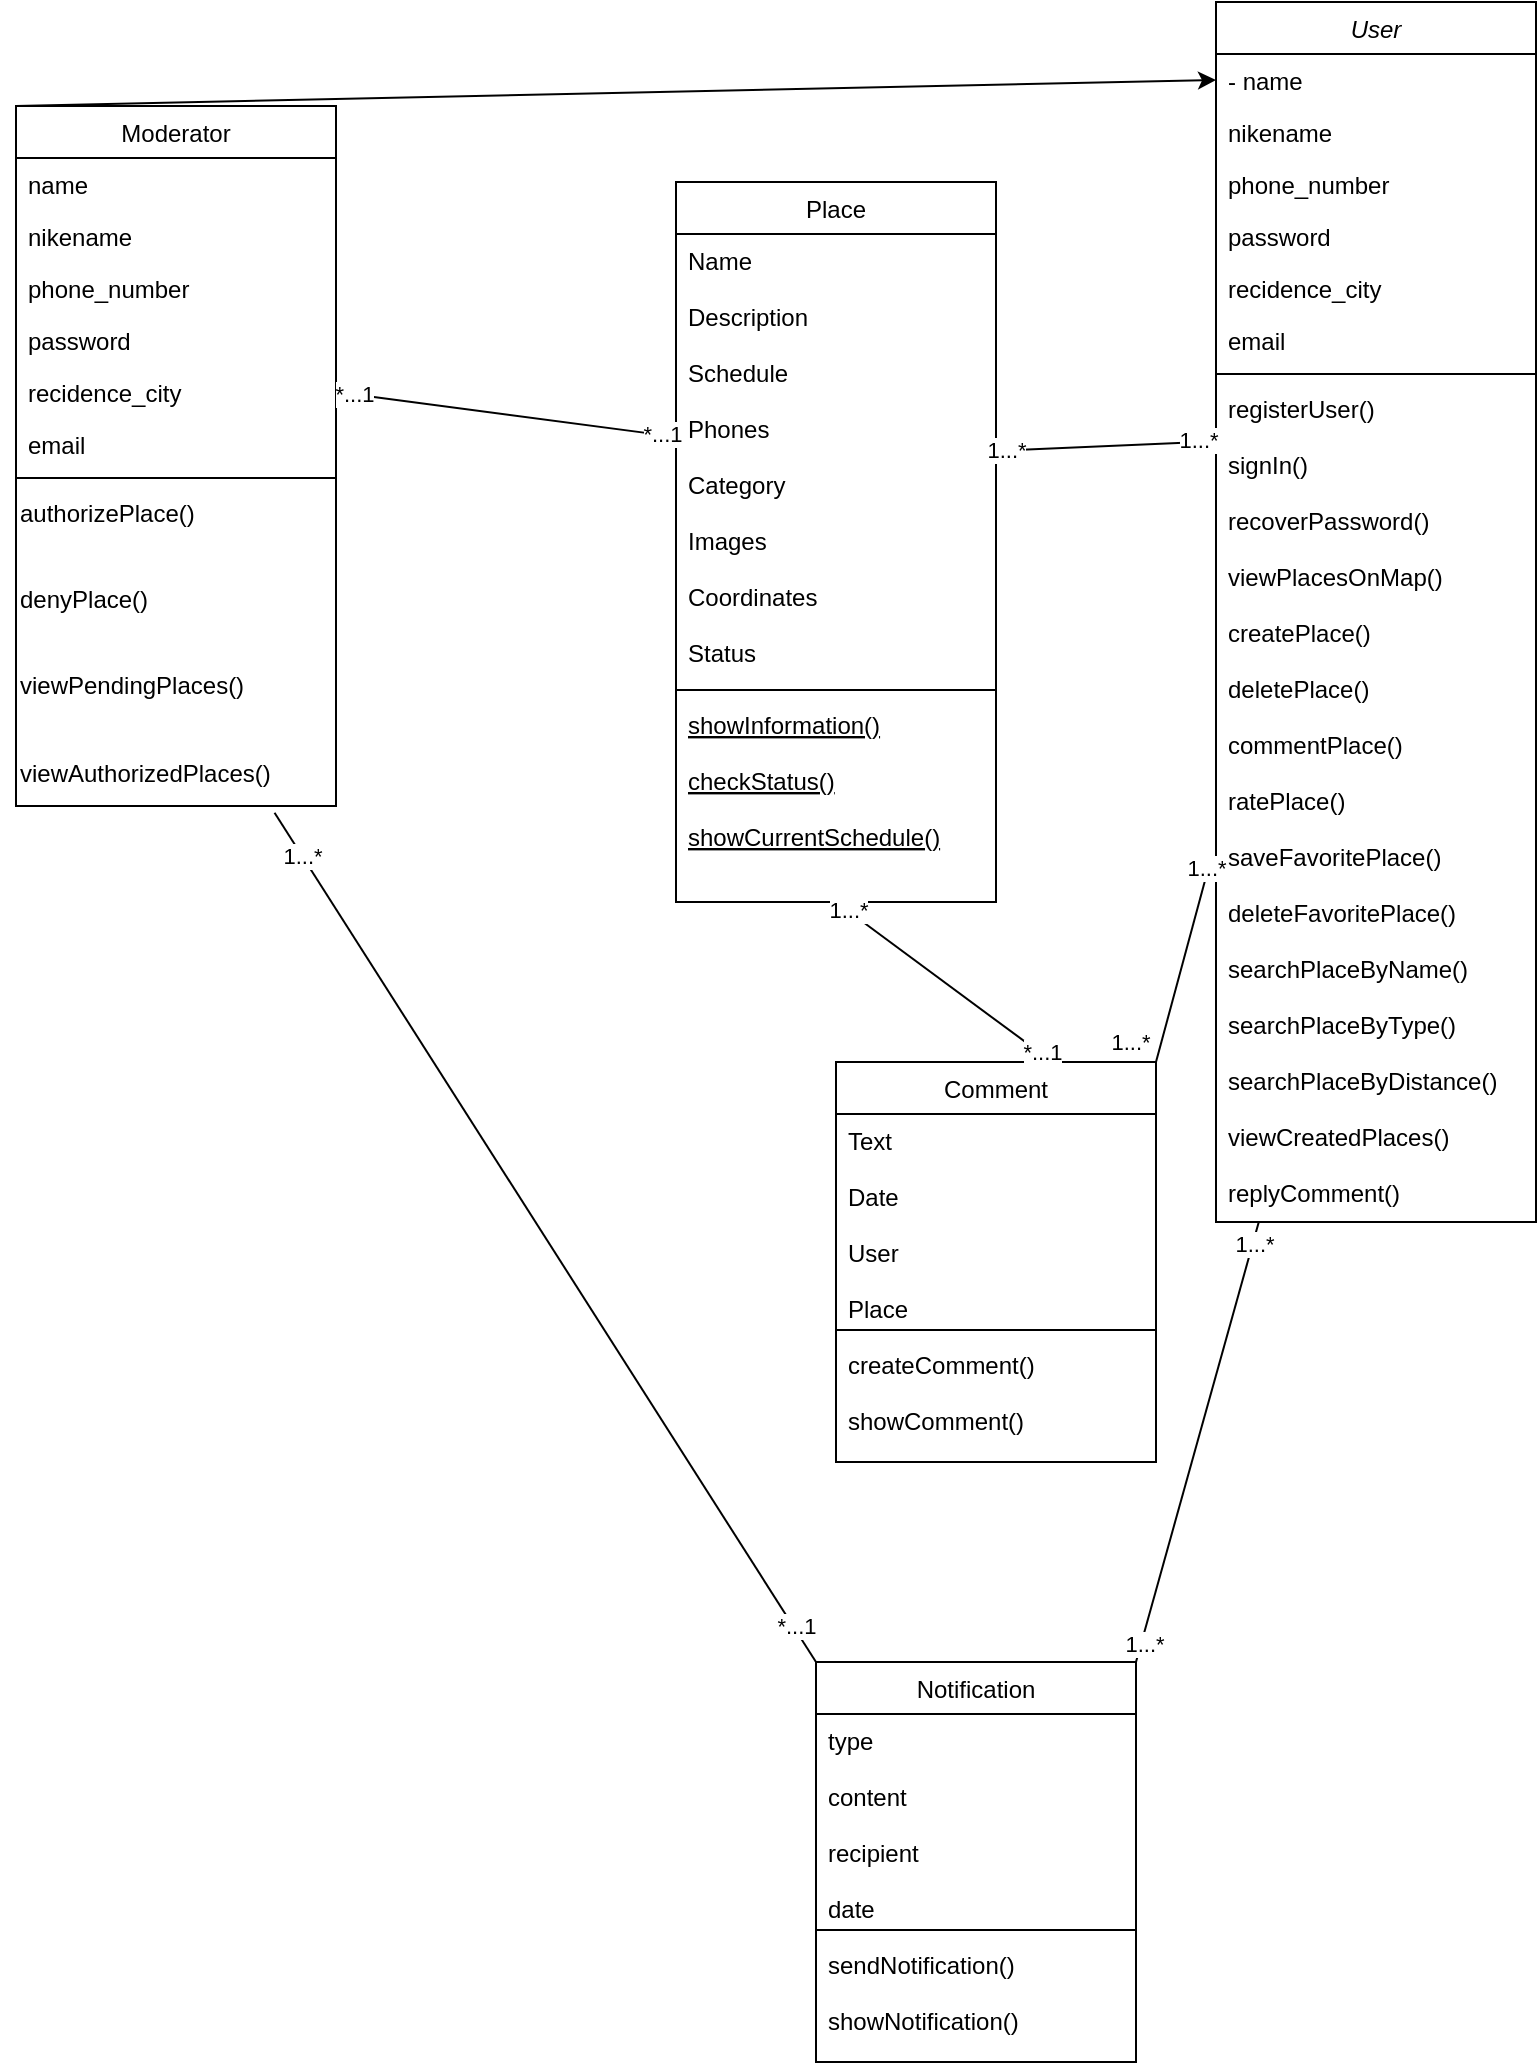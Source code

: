 <mxfile version="24.0.3" type="github">
  <diagram id="C5RBs43oDa-KdzZeNtuy" name="Page-1">
    <mxGraphModel dx="453" dy="495" grid="1" gridSize="10" guides="1" tooltips="1" connect="1" arrows="1" fold="1" page="1" pageScale="1" pageWidth="827" pageHeight="1169" math="0" shadow="0">
      <root>
        <mxCell id="WIyWlLk6GJQsqaUBKTNV-0" />
        <mxCell id="WIyWlLk6GJQsqaUBKTNV-1" parent="WIyWlLk6GJQsqaUBKTNV-0" />
        <mxCell id="zkfFHV4jXpPFQw0GAbJ--0" value="User" style="swimlane;fontStyle=2;align=center;verticalAlign=top;childLayout=stackLayout;horizontal=1;startSize=26;horizontalStack=0;resizeParent=1;resizeLast=0;collapsible=1;marginBottom=0;rounded=0;shadow=0;strokeWidth=1;" parent="WIyWlLk6GJQsqaUBKTNV-1" vertex="1">
          <mxGeometry x="1110" y="90" width="160" height="610" as="geometry">
            <mxRectangle x="230" y="140" width="160" height="26" as="alternateBounds" />
          </mxGeometry>
        </mxCell>
        <mxCell id="zkfFHV4jXpPFQw0GAbJ--1" value="- name" style="text;align=left;verticalAlign=top;spacingLeft=4;spacingRight=4;overflow=hidden;rotatable=0;points=[[0,0.5],[1,0.5]];portConstraint=eastwest;" parent="zkfFHV4jXpPFQw0GAbJ--0" vertex="1">
          <mxGeometry y="26" width="160" height="26" as="geometry" />
        </mxCell>
        <mxCell id="02b-ueOmMHzhn_Cg9mRW-0" value="nikename" style="text;align=left;verticalAlign=top;spacingLeft=4;spacingRight=4;overflow=hidden;rotatable=0;points=[[0,0.5],[1,0.5]];portConstraint=eastwest;" vertex="1" parent="zkfFHV4jXpPFQw0GAbJ--0">
          <mxGeometry y="52" width="160" height="26" as="geometry" />
        </mxCell>
        <mxCell id="zkfFHV4jXpPFQw0GAbJ--2" value="phone_number" style="text;align=left;verticalAlign=top;spacingLeft=4;spacingRight=4;overflow=hidden;rotatable=0;points=[[0,0.5],[1,0.5]];portConstraint=eastwest;rounded=0;shadow=0;html=0;" parent="zkfFHV4jXpPFQw0GAbJ--0" vertex="1">
          <mxGeometry y="78" width="160" height="26" as="geometry" />
        </mxCell>
        <mxCell id="02b-ueOmMHzhn_Cg9mRW-2" value="password" style="text;align=left;verticalAlign=top;spacingLeft=4;spacingRight=4;overflow=hidden;rotatable=0;points=[[0,0.5],[1,0.5]];portConstraint=eastwest;" vertex="1" parent="zkfFHV4jXpPFQw0GAbJ--0">
          <mxGeometry y="104" width="160" height="26" as="geometry" />
        </mxCell>
        <mxCell id="02b-ueOmMHzhn_Cg9mRW-3" value="recidence_city" style="text;align=left;verticalAlign=top;spacingLeft=4;spacingRight=4;overflow=hidden;rotatable=0;points=[[0,0.5],[1,0.5]];portConstraint=eastwest;" vertex="1" parent="zkfFHV4jXpPFQw0GAbJ--0">
          <mxGeometry y="130" width="160" height="26" as="geometry" />
        </mxCell>
        <mxCell id="zkfFHV4jXpPFQw0GAbJ--3" value="email" style="text;align=left;verticalAlign=top;spacingLeft=4;spacingRight=4;overflow=hidden;rotatable=0;points=[[0,0.5],[1,0.5]];portConstraint=eastwest;rounded=0;shadow=0;html=0;" parent="zkfFHV4jXpPFQw0GAbJ--0" vertex="1">
          <mxGeometry y="156" width="160" height="26" as="geometry" />
        </mxCell>
        <mxCell id="zkfFHV4jXpPFQw0GAbJ--4" value="" style="line;html=1;strokeWidth=1;align=left;verticalAlign=middle;spacingTop=-1;spacingLeft=3;spacingRight=3;rotatable=0;labelPosition=right;points=[];portConstraint=eastwest;" parent="zkfFHV4jXpPFQw0GAbJ--0" vertex="1">
          <mxGeometry y="182" width="160" height="8" as="geometry" />
        </mxCell>
        <mxCell id="zkfFHV4jXpPFQw0GAbJ--5" value="registerUser()&#xa;&#xa;signIn()&#xa;&#xa;recoverPassword()&#xa;&#xa;viewPlacesOnMap()&#xa;&#xa;createPlace()&#xa;&#xa;deletePlace()&#xa;&#xa;commentPlace()&#xa;&#xa;ratePlace()&#xa;&#xa;saveFavoritePlace()&#xa;&#xa;deleteFavoritePlace()&#xa;&#xa;searchPlaceByName()&#xa;&#xa;searchPlaceByType()&#xa;&#xa;searchPlaceByDistance()&#xa;&#xa;viewCreatedPlaces()&#xa;&#xa;replyComment()" style="text;align=left;verticalAlign=top;spacingLeft=4;spacingRight=4;overflow=hidden;rotatable=0;points=[[0,0.5],[1,0.5]];portConstraint=eastwest;" parent="zkfFHV4jXpPFQw0GAbJ--0" vertex="1">
          <mxGeometry y="190" width="160" height="420" as="geometry" />
        </mxCell>
        <mxCell id="zkfFHV4jXpPFQw0GAbJ--6" value="Place" style="swimlane;fontStyle=0;align=center;verticalAlign=top;childLayout=stackLayout;horizontal=1;startSize=26;horizontalStack=0;resizeParent=1;resizeLast=0;collapsible=1;marginBottom=0;rounded=0;shadow=0;strokeWidth=1;" parent="WIyWlLk6GJQsqaUBKTNV-1" vertex="1">
          <mxGeometry x="840" y="180" width="160" height="360" as="geometry">
            <mxRectangle x="130" y="380" width="160" height="26" as="alternateBounds" />
          </mxGeometry>
        </mxCell>
        <mxCell id="zkfFHV4jXpPFQw0GAbJ--7" value="Name&#xa;&#xa;Description&#xa;&#xa;Schedule&#xa;&#xa;Phones&#xa;&#xa;Category&#xa;&#xa;Images&#xa;&#xa;Coordinates&#xa;&#xa;Status " style="text;align=left;verticalAlign=top;spacingLeft=4;spacingRight=4;overflow=hidden;rotatable=0;points=[[0,0.5],[1,0.5]];portConstraint=eastwest;" parent="zkfFHV4jXpPFQw0GAbJ--6" vertex="1">
          <mxGeometry y="26" width="160" height="224" as="geometry" />
        </mxCell>
        <mxCell id="zkfFHV4jXpPFQw0GAbJ--9" value="" style="line;html=1;strokeWidth=1;align=left;verticalAlign=middle;spacingTop=-1;spacingLeft=3;spacingRight=3;rotatable=0;labelPosition=right;points=[];portConstraint=eastwest;" parent="zkfFHV4jXpPFQw0GAbJ--6" vertex="1">
          <mxGeometry y="250" width="160" height="8" as="geometry" />
        </mxCell>
        <mxCell id="zkfFHV4jXpPFQw0GAbJ--10" value="showInformation()&#xa;&#xa;checkStatus()&#xa;&#xa;showCurrentSchedule()" style="text;align=left;verticalAlign=top;spacingLeft=4;spacingRight=4;overflow=hidden;rotatable=0;points=[[0,0.5],[1,0.5]];portConstraint=eastwest;fontStyle=4" parent="zkfFHV4jXpPFQw0GAbJ--6" vertex="1">
          <mxGeometry y="258" width="160" height="82" as="geometry" />
        </mxCell>
        <mxCell id="zkfFHV4jXpPFQw0GAbJ--13" value="Comment" style="swimlane;fontStyle=0;align=center;verticalAlign=top;childLayout=stackLayout;horizontal=1;startSize=26;horizontalStack=0;resizeParent=1;resizeLast=0;collapsible=1;marginBottom=0;rounded=0;shadow=0;strokeWidth=1;" parent="WIyWlLk6GJQsqaUBKTNV-1" vertex="1">
          <mxGeometry x="920" y="620" width="160" height="200" as="geometry">
            <mxRectangle x="340" y="380" width="170" height="26" as="alternateBounds" />
          </mxGeometry>
        </mxCell>
        <mxCell id="zkfFHV4jXpPFQw0GAbJ--14" value="Text&#xa;&#xa;Date&#xa;&#xa;User&#xa; &#xa;Place" style="text;align=left;verticalAlign=top;spacingLeft=4;spacingRight=4;overflow=hidden;rotatable=0;points=[[0,0.5],[1,0.5]];portConstraint=eastwest;" parent="zkfFHV4jXpPFQw0GAbJ--13" vertex="1">
          <mxGeometry y="26" width="160" height="104" as="geometry" />
        </mxCell>
        <mxCell id="zkfFHV4jXpPFQw0GAbJ--15" value="" style="line;html=1;strokeWidth=1;align=left;verticalAlign=middle;spacingTop=-1;spacingLeft=3;spacingRight=3;rotatable=0;labelPosition=right;points=[];portConstraint=eastwest;" parent="zkfFHV4jXpPFQw0GAbJ--13" vertex="1">
          <mxGeometry y="130" width="160" height="8" as="geometry" />
        </mxCell>
        <mxCell id="02b-ueOmMHzhn_Cg9mRW-13" value="createComment()&#xa;&#xa;showComment()" style="text;align=left;verticalAlign=top;spacingLeft=4;spacingRight=4;overflow=hidden;rotatable=0;points=[[0,0.5],[1,0.5]];portConstraint=eastwest;" vertex="1" parent="zkfFHV4jXpPFQw0GAbJ--13">
          <mxGeometry y="138" width="160" height="62" as="geometry" />
        </mxCell>
        <mxCell id="zkfFHV4jXpPFQw0GAbJ--17" value="Moderator" style="swimlane;fontStyle=0;align=center;verticalAlign=top;childLayout=stackLayout;horizontal=1;startSize=26;horizontalStack=0;resizeParent=1;resizeLast=0;collapsible=1;marginBottom=0;rounded=0;shadow=0;strokeWidth=1;" parent="WIyWlLk6GJQsqaUBKTNV-1" vertex="1">
          <mxGeometry x="510" y="142" width="160" height="350" as="geometry">
            <mxRectangle x="550" y="140" width="160" height="26" as="alternateBounds" />
          </mxGeometry>
        </mxCell>
        <mxCell id="02b-ueOmMHzhn_Cg9mRW-4" value="name" style="text;align=left;verticalAlign=top;spacingLeft=4;spacingRight=4;overflow=hidden;rotatable=0;points=[[0,0.5],[1,0.5]];portConstraint=eastwest;" vertex="1" parent="zkfFHV4jXpPFQw0GAbJ--17">
          <mxGeometry y="26" width="160" height="26" as="geometry" />
        </mxCell>
        <mxCell id="02b-ueOmMHzhn_Cg9mRW-5" value="nikename" style="text;align=left;verticalAlign=top;spacingLeft=4;spacingRight=4;overflow=hidden;rotatable=0;points=[[0,0.5],[1,0.5]];portConstraint=eastwest;" vertex="1" parent="zkfFHV4jXpPFQw0GAbJ--17">
          <mxGeometry y="52" width="160" height="26" as="geometry" />
        </mxCell>
        <mxCell id="02b-ueOmMHzhn_Cg9mRW-6" value="phone_number" style="text;align=left;verticalAlign=top;spacingLeft=4;spacingRight=4;overflow=hidden;rotatable=0;points=[[0,0.5],[1,0.5]];portConstraint=eastwest;rounded=0;shadow=0;html=0;" vertex="1" parent="zkfFHV4jXpPFQw0GAbJ--17">
          <mxGeometry y="78" width="160" height="26" as="geometry" />
        </mxCell>
        <mxCell id="02b-ueOmMHzhn_Cg9mRW-7" value="password" style="text;align=left;verticalAlign=top;spacingLeft=4;spacingRight=4;overflow=hidden;rotatable=0;points=[[0,0.5],[1,0.5]];portConstraint=eastwest;" vertex="1" parent="zkfFHV4jXpPFQw0GAbJ--17">
          <mxGeometry y="104" width="160" height="26" as="geometry" />
        </mxCell>
        <mxCell id="02b-ueOmMHzhn_Cg9mRW-8" value="recidence_city" style="text;align=left;verticalAlign=top;spacingLeft=4;spacingRight=4;overflow=hidden;rotatable=0;points=[[0,0.5],[1,0.5]];portConstraint=eastwest;" vertex="1" parent="zkfFHV4jXpPFQw0GAbJ--17">
          <mxGeometry y="130" width="160" height="26" as="geometry" />
        </mxCell>
        <mxCell id="02b-ueOmMHzhn_Cg9mRW-9" value="email" style="text;align=left;verticalAlign=top;spacingLeft=4;spacingRight=4;overflow=hidden;rotatable=0;points=[[0,0.5],[1,0.5]];portConstraint=eastwest;rounded=0;shadow=0;html=0;" vertex="1" parent="zkfFHV4jXpPFQw0GAbJ--17">
          <mxGeometry y="156" width="160" height="26" as="geometry" />
        </mxCell>
        <mxCell id="zkfFHV4jXpPFQw0GAbJ--23" value="" style="line;html=1;strokeWidth=1;align=left;verticalAlign=middle;spacingTop=-1;spacingLeft=3;spacingRight=3;rotatable=0;labelPosition=right;points=[];portConstraint=eastwest;" parent="zkfFHV4jXpPFQw0GAbJ--17" vertex="1">
          <mxGeometry y="182" width="160" height="8" as="geometry" />
        </mxCell>
        <mxCell id="02b-ueOmMHzhn_Cg9mRW-12" value="authorizePlace()&lt;div&gt;&amp;nbsp;&lt;br/&gt;&lt;br&gt;denyPlace()&lt;/div&gt;&lt;div&gt;&amp;nbsp;&lt;br/&gt;&lt;br&gt;viewPendingPlaces()&lt;/div&gt;&lt;div&gt;&amp;nbsp;&lt;br/&gt;&lt;br&gt;viewAuthorizedPlaces()&lt;/div&gt;&lt;div&gt;&lt;br&gt;&lt;/div&gt;" style="text;whiteSpace=wrap;html=1;" vertex="1" parent="zkfFHV4jXpPFQw0GAbJ--17">
          <mxGeometry y="190" width="160" height="160" as="geometry" />
        </mxCell>
        <mxCell id="02b-ueOmMHzhn_Cg9mRW-14" value="Notification" style="swimlane;fontStyle=0;align=center;verticalAlign=top;childLayout=stackLayout;horizontal=1;startSize=26;horizontalStack=0;resizeParent=1;resizeLast=0;collapsible=1;marginBottom=0;rounded=0;shadow=0;strokeWidth=1;" vertex="1" parent="WIyWlLk6GJQsqaUBKTNV-1">
          <mxGeometry x="910" y="920" width="160" height="200" as="geometry">
            <mxRectangle x="340" y="380" width="170" height="26" as="alternateBounds" />
          </mxGeometry>
        </mxCell>
        <mxCell id="02b-ueOmMHzhn_Cg9mRW-15" value="type&#xa;&#xa;content&#xa;&#xa;recipient&#xa; &#xa;date" style="text;align=left;verticalAlign=top;spacingLeft=4;spacingRight=4;overflow=hidden;rotatable=0;points=[[0,0.5],[1,0.5]];portConstraint=eastwest;" vertex="1" parent="02b-ueOmMHzhn_Cg9mRW-14">
          <mxGeometry y="26" width="160" height="104" as="geometry" />
        </mxCell>
        <mxCell id="02b-ueOmMHzhn_Cg9mRW-16" value="" style="line;html=1;strokeWidth=1;align=left;verticalAlign=middle;spacingTop=-1;spacingLeft=3;spacingRight=3;rotatable=0;labelPosition=right;points=[];portConstraint=eastwest;" vertex="1" parent="02b-ueOmMHzhn_Cg9mRW-14">
          <mxGeometry y="130" width="160" height="8" as="geometry" />
        </mxCell>
        <mxCell id="02b-ueOmMHzhn_Cg9mRW-17" value="sendNotification()&#xa;&#xa;showNotification()" style="text;align=left;verticalAlign=top;spacingLeft=4;spacingRight=4;overflow=hidden;rotatable=0;points=[[0,0.5],[1,0.5]];portConstraint=eastwest;" vertex="1" parent="02b-ueOmMHzhn_Cg9mRW-14">
          <mxGeometry y="138" width="160" height="62" as="geometry" />
        </mxCell>
        <mxCell id="02b-ueOmMHzhn_Cg9mRW-19" value="" style="endArrow=none;html=1;rounded=0;exitX=-0.028;exitY=0.071;exitDx=0;exitDy=0;exitPerimeter=0;" edge="1" parent="WIyWlLk6GJQsqaUBKTNV-1" source="zkfFHV4jXpPFQw0GAbJ--5" target="zkfFHV4jXpPFQw0GAbJ--7">
          <mxGeometry width="50" height="50" relative="1" as="geometry">
            <mxPoint x="320" y="355" as="sourcePoint" />
            <mxPoint x="370" y="305" as="targetPoint" />
          </mxGeometry>
        </mxCell>
        <mxCell id="02b-ueOmMHzhn_Cg9mRW-20" value="1...*" style="edgeLabel;html=1;align=center;verticalAlign=middle;resizable=0;points=[];" vertex="1" connectable="0" parent="02b-ueOmMHzhn_Cg9mRW-19">
          <mxGeometry x="-0.916" y="-1" relative="1" as="geometry">
            <mxPoint as="offset" />
          </mxGeometry>
        </mxCell>
        <mxCell id="02b-ueOmMHzhn_Cg9mRW-21" value="1...*" style="edgeLabel;html=1;align=center;verticalAlign=middle;resizable=0;points=[];" vertex="1" connectable="0" parent="02b-ueOmMHzhn_Cg9mRW-19">
          <mxGeometry x="0.901" relative="1" as="geometry">
            <mxPoint as="offset" />
          </mxGeometry>
        </mxCell>
        <mxCell id="02b-ueOmMHzhn_Cg9mRW-23" value="" style="endArrow=none;html=1;rounded=0;exitX=-0.017;exitY=0.569;exitDx=0;exitDy=0;exitPerimeter=0;entryX=1;entryY=0;entryDx=0;entryDy=0;" edge="1" parent="WIyWlLk6GJQsqaUBKTNV-1" source="zkfFHV4jXpPFQw0GAbJ--5" target="zkfFHV4jXpPFQw0GAbJ--13">
          <mxGeometry width="50" height="50" relative="1" as="geometry">
            <mxPoint x="350" y="628" as="sourcePoint" />
            <mxPoint x="430" y="650" as="targetPoint" />
          </mxGeometry>
        </mxCell>
        <mxCell id="02b-ueOmMHzhn_Cg9mRW-24" value="1...*" style="edgeLabel;html=1;align=center;verticalAlign=middle;resizable=0;points=[];" vertex="1" connectable="0" parent="02b-ueOmMHzhn_Cg9mRW-23">
          <mxGeometry x="-0.916" y="-1" relative="1" as="geometry">
            <mxPoint as="offset" />
          </mxGeometry>
        </mxCell>
        <mxCell id="02b-ueOmMHzhn_Cg9mRW-25" value="1...*" style="edgeLabel;html=1;align=center;verticalAlign=middle;resizable=0;points=[];" vertex="1" connectable="0" parent="02b-ueOmMHzhn_Cg9mRW-23">
          <mxGeometry x="0.901" relative="1" as="geometry">
            <mxPoint x="-15" y="-5" as="offset" />
          </mxGeometry>
        </mxCell>
        <mxCell id="02b-ueOmMHzhn_Cg9mRW-27" value="" style="endArrow=none;html=1;rounded=0;exitX=1;exitY=0;exitDx=0;exitDy=0;" edge="1" parent="WIyWlLk6GJQsqaUBKTNV-1" source="02b-ueOmMHzhn_Cg9mRW-14" target="zkfFHV4jXpPFQw0GAbJ--5">
          <mxGeometry width="50" height="50" relative="1" as="geometry">
            <mxPoint x="280" y="768" as="sourcePoint" />
            <mxPoint x="388" y="680" as="targetPoint" />
          </mxGeometry>
        </mxCell>
        <mxCell id="02b-ueOmMHzhn_Cg9mRW-28" value="1...*" style="edgeLabel;html=1;align=center;verticalAlign=middle;resizable=0;points=[];" vertex="1" connectable="0" parent="02b-ueOmMHzhn_Cg9mRW-27">
          <mxGeometry x="-0.916" y="-1" relative="1" as="geometry">
            <mxPoint as="offset" />
          </mxGeometry>
        </mxCell>
        <mxCell id="02b-ueOmMHzhn_Cg9mRW-29" value="1...*" style="edgeLabel;html=1;align=center;verticalAlign=middle;resizable=0;points=[];" vertex="1" connectable="0" parent="02b-ueOmMHzhn_Cg9mRW-27">
          <mxGeometry x="0.901" relative="1" as="geometry">
            <mxPoint as="offset" />
          </mxGeometry>
        </mxCell>
        <mxCell id="02b-ueOmMHzhn_Cg9mRW-30" style="rounded=0;orthogonalLoop=1;jettySize=auto;html=1;exitX=0;exitY=0;exitDx=0;exitDy=0;entryX=0;entryY=0.5;entryDx=0;entryDy=0;" edge="1" parent="WIyWlLk6GJQsqaUBKTNV-1" source="zkfFHV4jXpPFQw0GAbJ--17" target="zkfFHV4jXpPFQw0GAbJ--1">
          <mxGeometry relative="1" as="geometry">
            <mxPoint x="790" y="190" as="sourcePoint" />
            <mxPoint x="610" y="316" as="targetPoint" />
          </mxGeometry>
        </mxCell>
        <mxCell id="02b-ueOmMHzhn_Cg9mRW-31" value="" style="endArrow=none;html=1;rounded=0;entryX=1;entryY=0.5;entryDx=0;entryDy=0;" edge="1" parent="WIyWlLk6GJQsqaUBKTNV-1" source="zkfFHV4jXpPFQw0GAbJ--7" target="02b-ueOmMHzhn_Cg9mRW-8">
          <mxGeometry width="50" height="50" relative="1" as="geometry">
            <mxPoint x="732" y="358" as="sourcePoint" />
            <mxPoint x="840" y="320" as="targetPoint" />
          </mxGeometry>
        </mxCell>
        <mxCell id="02b-ueOmMHzhn_Cg9mRW-32" value="*...1" style="edgeLabel;html=1;align=center;verticalAlign=middle;resizable=0;points=[];" vertex="1" connectable="0" parent="02b-ueOmMHzhn_Cg9mRW-31">
          <mxGeometry x="-0.916" y="-1" relative="1" as="geometry">
            <mxPoint as="offset" />
          </mxGeometry>
        </mxCell>
        <mxCell id="02b-ueOmMHzhn_Cg9mRW-33" value="*...1" style="edgeLabel;html=1;align=center;verticalAlign=middle;resizable=0;points=[];" vertex="1" connectable="0" parent="02b-ueOmMHzhn_Cg9mRW-31">
          <mxGeometry x="0.901" relative="1" as="geometry">
            <mxPoint as="offset" />
          </mxGeometry>
        </mxCell>
        <mxCell id="02b-ueOmMHzhn_Cg9mRW-35" value="" style="endArrow=none;html=1;rounded=0;exitX=0;exitY=0;exitDx=0;exitDy=0;entryX=0.808;entryY=1.021;entryDx=0;entryDy=0;entryPerimeter=0;" edge="1" parent="WIyWlLk6GJQsqaUBKTNV-1" source="02b-ueOmMHzhn_Cg9mRW-14" target="02b-ueOmMHzhn_Cg9mRW-12">
          <mxGeometry width="50" height="50" relative="1" as="geometry">
            <mxPoint x="746" y="604" as="sourcePoint" />
            <mxPoint x="840" y="540" as="targetPoint" />
          </mxGeometry>
        </mxCell>
        <mxCell id="02b-ueOmMHzhn_Cg9mRW-36" value="*...1" style="edgeLabel;html=1;align=center;verticalAlign=middle;resizable=0;points=[];" vertex="1" connectable="0" parent="02b-ueOmMHzhn_Cg9mRW-35">
          <mxGeometry x="-0.916" y="-1" relative="1" as="geometry">
            <mxPoint as="offset" />
          </mxGeometry>
        </mxCell>
        <mxCell id="02b-ueOmMHzhn_Cg9mRW-37" value="1...*" style="edgeLabel;html=1;align=center;verticalAlign=middle;resizable=0;points=[];" vertex="1" connectable="0" parent="02b-ueOmMHzhn_Cg9mRW-35">
          <mxGeometry x="0.901" relative="1" as="geometry">
            <mxPoint as="offset" />
          </mxGeometry>
        </mxCell>
        <mxCell id="02b-ueOmMHzhn_Cg9mRW-38" value="" style="endArrow=none;html=1;rounded=0;exitX=0.666;exitY=-0.006;exitDx=0;exitDy=0;entryX=0.5;entryY=1;entryDx=0;entryDy=0;exitPerimeter=0;" edge="1" parent="WIyWlLk6GJQsqaUBKTNV-1" source="zkfFHV4jXpPFQw0GAbJ--13" target="zkfFHV4jXpPFQw0GAbJ--6">
          <mxGeometry width="50" height="50" relative="1" as="geometry">
            <mxPoint x="830" y="794" as="sourcePoint" />
            <mxPoint x="350" y="580" as="targetPoint" />
          </mxGeometry>
        </mxCell>
        <mxCell id="02b-ueOmMHzhn_Cg9mRW-39" value="*...1" style="edgeLabel;html=1;align=center;verticalAlign=middle;resizable=0;points=[];" vertex="1" connectable="0" parent="02b-ueOmMHzhn_Cg9mRW-38">
          <mxGeometry x="-0.916" y="-1" relative="1" as="geometry">
            <mxPoint as="offset" />
          </mxGeometry>
        </mxCell>
        <mxCell id="02b-ueOmMHzhn_Cg9mRW-40" value="1...*" style="edgeLabel;html=1;align=center;verticalAlign=middle;resizable=0;points=[];" vertex="1" connectable="0" parent="02b-ueOmMHzhn_Cg9mRW-38">
          <mxGeometry x="0.901" relative="1" as="geometry">
            <mxPoint as="offset" />
          </mxGeometry>
        </mxCell>
      </root>
    </mxGraphModel>
  </diagram>
</mxfile>
